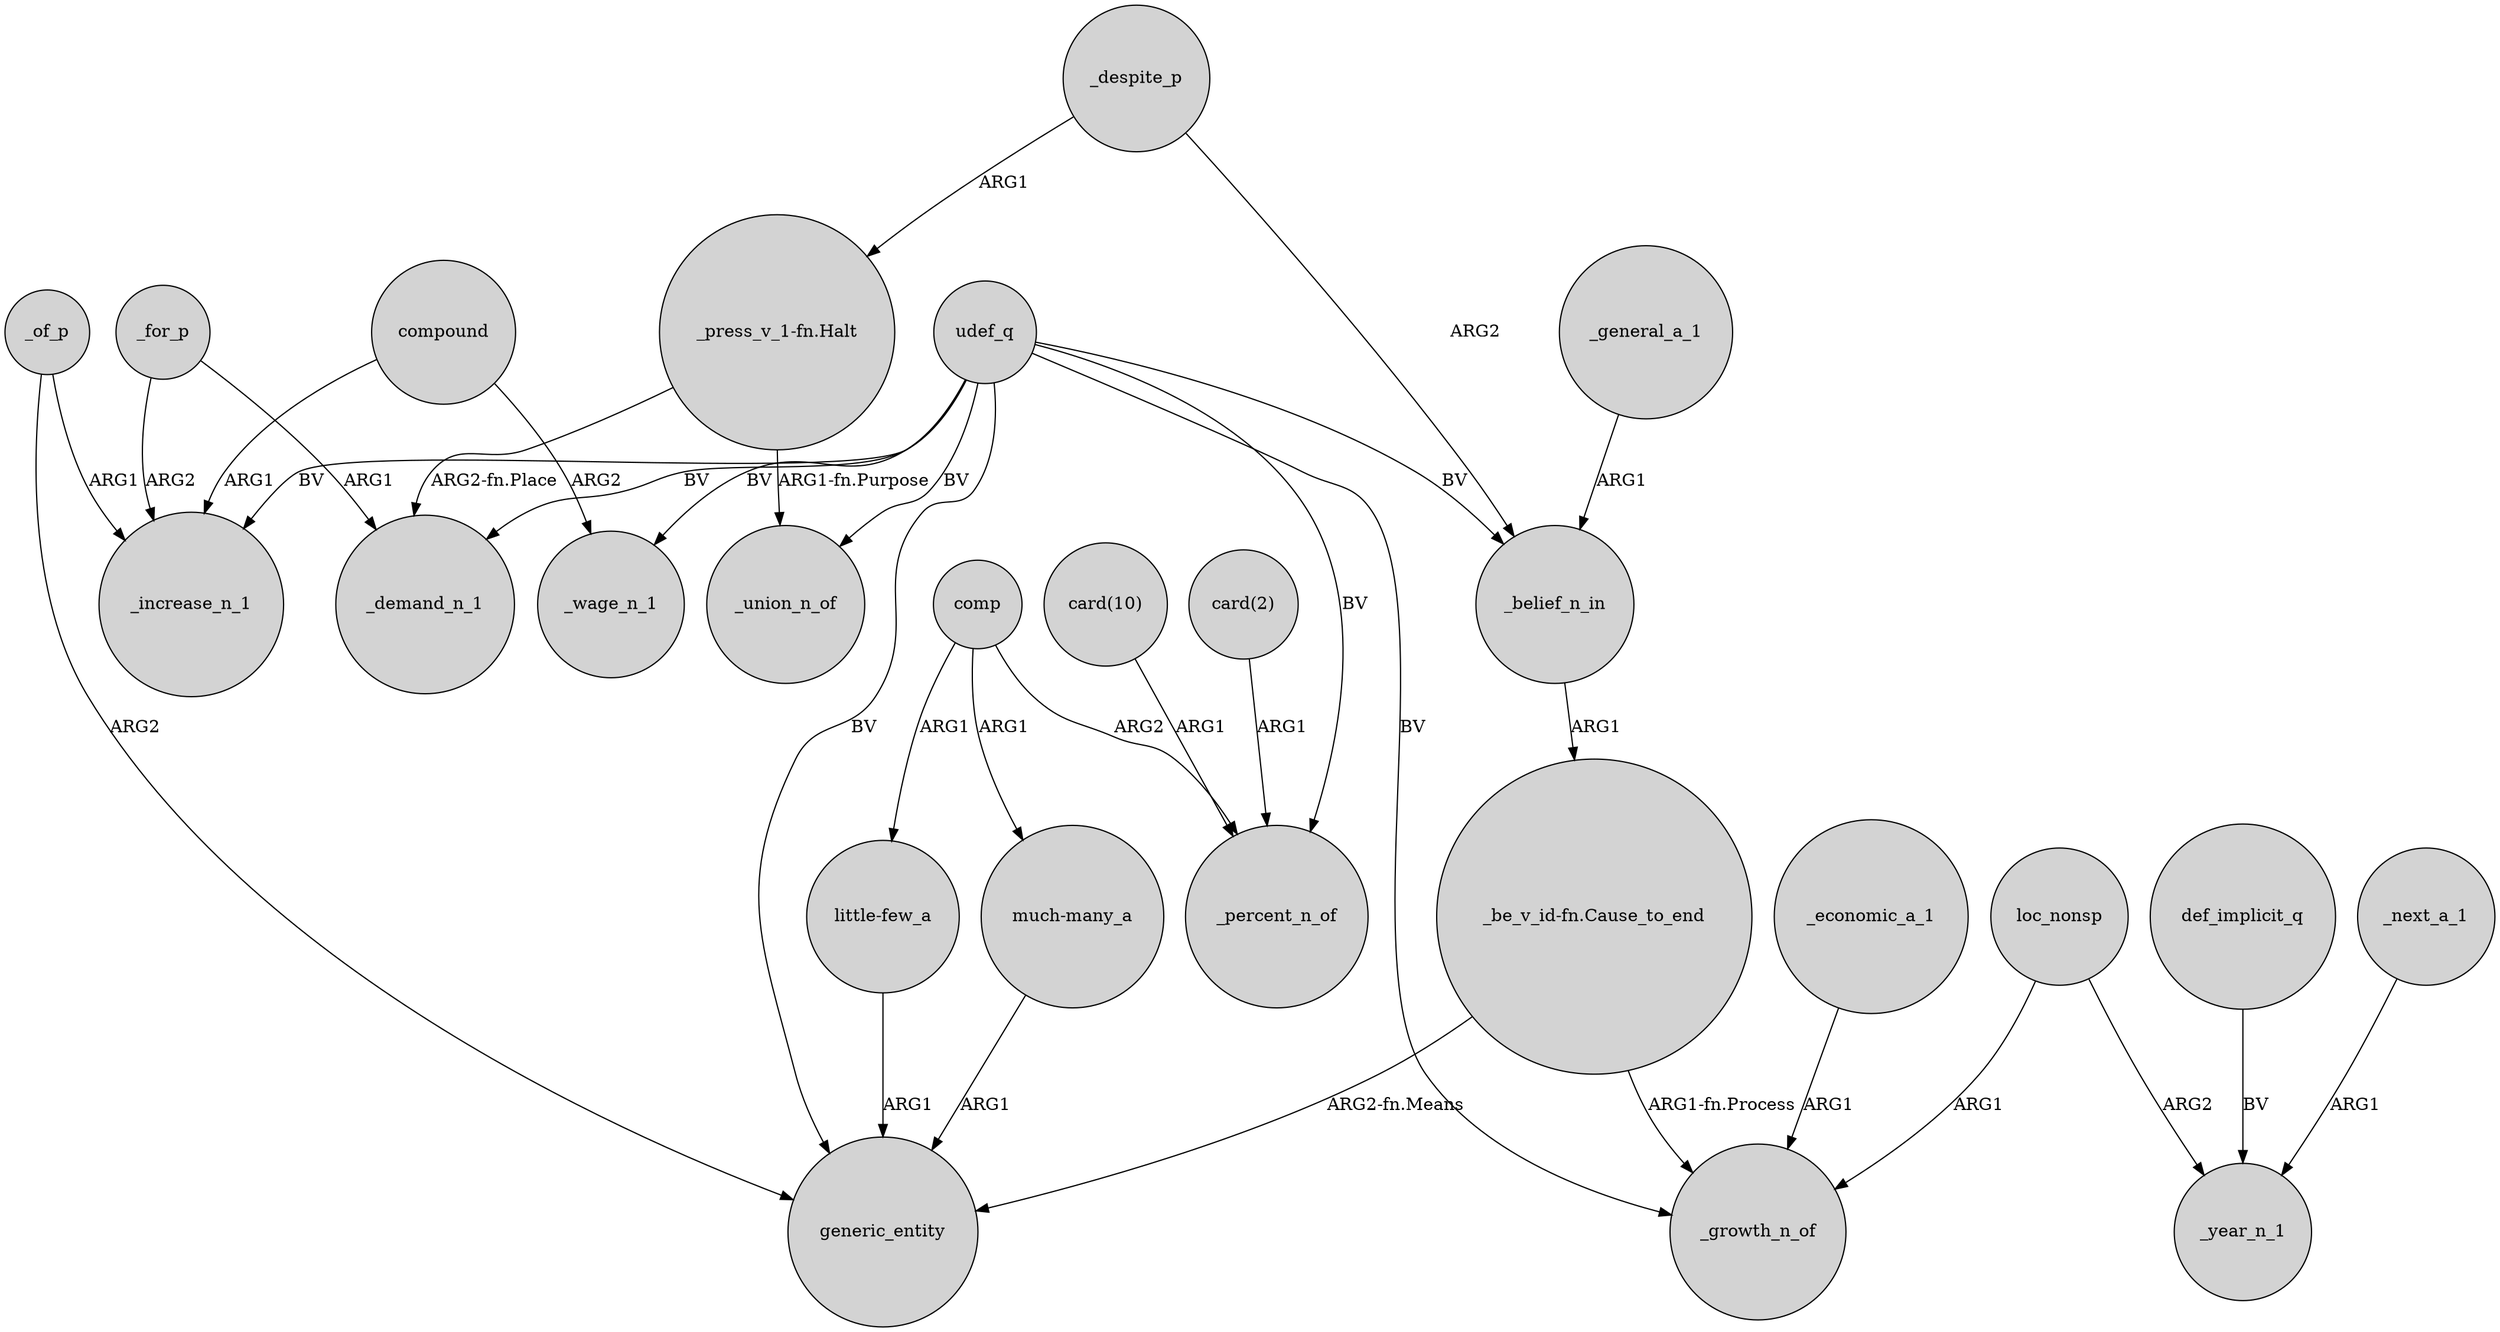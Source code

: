 digraph {
	node [shape=circle style=filled]
	"_press_v_1-fn.Halt" -> _union_n_of [label="ARG1-fn.Purpose"]
	_for_p -> _demand_n_1 [label=ARG1]
	compound -> _increase_n_1 [label=ARG1]
	_of_p -> _increase_n_1 [label=ARG1]
	def_implicit_q -> _year_n_1 [label=BV]
	"_be_v_id-fn.Cause_to_end" -> _growth_n_of [label="ARG1-fn.Process"]
	udef_q -> _increase_n_1 [label=BV]
	_despite_p -> _belief_n_in [label=ARG2]
	udef_q -> _wage_n_1 [label=BV]
	loc_nonsp -> _growth_n_of [label=ARG1]
	"little-few_a" -> generic_entity [label=ARG1]
	udef_q -> generic_entity [label=BV]
	udef_q -> _union_n_of [label=BV]
	loc_nonsp -> _year_n_1 [label=ARG2]
	_general_a_1 -> _belief_n_in [label=ARG1]
	comp -> "much-many_a" [label=ARG1]
	udef_q -> _belief_n_in [label=BV]
	"much-many_a" -> generic_entity [label=ARG1]
	udef_q -> _percent_n_of [label=BV]
	_belief_n_in -> "_be_v_id-fn.Cause_to_end" [label=ARG1]
	_despite_p -> "_press_v_1-fn.Halt" [label=ARG1]
	udef_q -> _demand_n_1 [label=BV]
	_of_p -> generic_entity [label=ARG2]
	"card(10)" -> _percent_n_of [label=ARG1]
	"_press_v_1-fn.Halt" -> _demand_n_1 [label="ARG2-fn.Place"]
	compound -> _wage_n_1 [label=ARG2]
	udef_q -> _growth_n_of [label=BV]
	comp -> "little-few_a" [label=ARG1]
	"card(2)" -> _percent_n_of [label=ARG1]
	_for_p -> _increase_n_1 [label=ARG2]
	"_be_v_id-fn.Cause_to_end" -> generic_entity [label="ARG2-fn.Means"]
	_next_a_1 -> _year_n_1 [label=ARG1]
	_economic_a_1 -> _growth_n_of [label=ARG1]
	comp -> _percent_n_of [label=ARG2]
}
